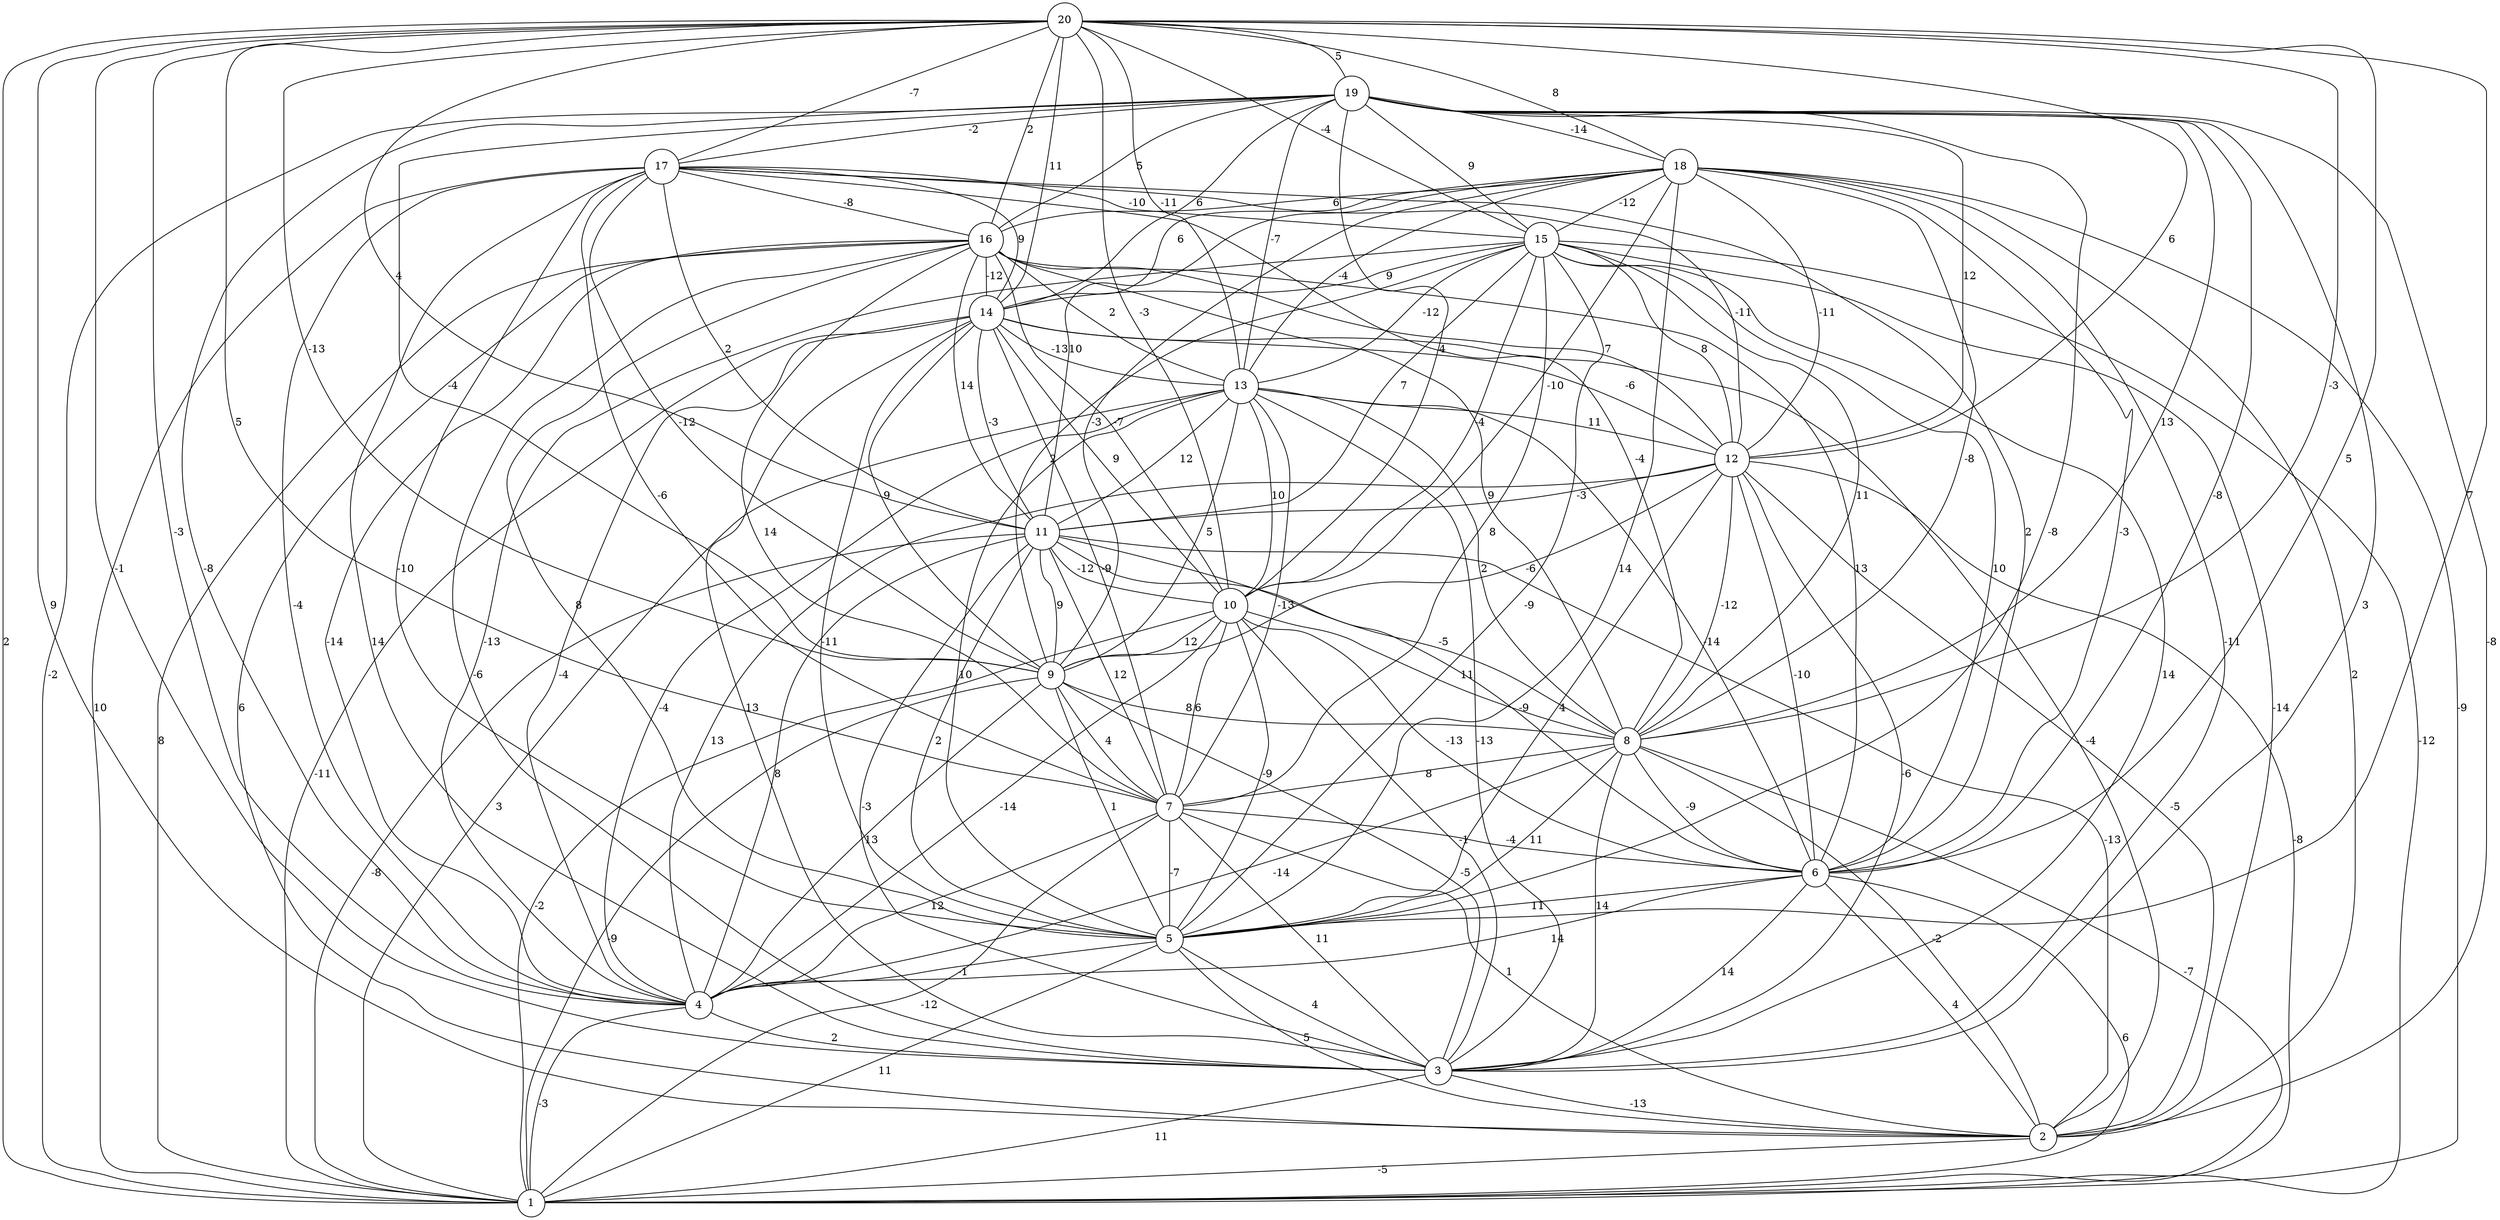 graph { 
	 fontname="Helvetica,Arial,sans-serif" 
	 node [shape = circle]; 
	 20 -- 1 [label = "2"];
	 20 -- 2 [label = "9"];
	 20 -- 3 [label = "-1"];
	 20 -- 4 [label = "-3"];
	 20 -- 5 [label = "7"];
	 20 -- 6 [label = "5"];
	 20 -- 7 [label = "5"];
	 20 -- 8 [label = "-3"];
	 20 -- 9 [label = "-13"];
	 20 -- 10 [label = "-3"];
	 20 -- 11 [label = "4"];
	 20 -- 12 [label = "6"];
	 20 -- 13 [label = "-11"];
	 20 -- 14 [label = "11"];
	 20 -- 15 [label = "-4"];
	 20 -- 16 [label = "2"];
	 20 -- 17 [label = "-7"];
	 20 -- 18 [label = "8"];
	 20 -- 19 [label = "5"];
	 19 -- 1 [label = "-2"];
	 19 -- 2 [label = "-8"];
	 19 -- 3 [label = "3"];
	 19 -- 4 [label = "-8"];
	 19 -- 5 [label = "-8"];
	 19 -- 6 [label = "-8"];
	 19 -- 8 [label = "13"];
	 19 -- 9 [label = "-4"];
	 19 -- 10 [label = "4"];
	 19 -- 12 [label = "12"];
	 19 -- 13 [label = "-7"];
	 19 -- 14 [label = "6"];
	 19 -- 15 [label = "9"];
	 19 -- 16 [label = "5"];
	 19 -- 17 [label = "-2"];
	 19 -- 18 [label = "-14"];
	 18 -- 1 [label = "-9"];
	 18 -- 2 [label = "2"];
	 18 -- 3 [label = "-11"];
	 18 -- 5 [label = "14"];
	 18 -- 6 [label = "-3"];
	 18 -- 8 [label = "-8"];
	 18 -- 9 [label = "-3"];
	 18 -- 10 [label = "-10"];
	 18 -- 11 [label = "10"];
	 18 -- 12 [label = "-11"];
	 18 -- 13 [label = "-4"];
	 18 -- 14 [label = "6"];
	 18 -- 15 [label = "-12"];
	 18 -- 16 [label = "6"];
	 17 -- 1 [label = "10"];
	 17 -- 3 [label = "14"];
	 17 -- 4 [label = "-4"];
	 17 -- 5 [label = "-10"];
	 17 -- 6 [label = "2"];
	 17 -- 7 [label = "-6"];
	 17 -- 8 [label = "-4"];
	 17 -- 9 [label = "-12"];
	 17 -- 11 [label = "2"];
	 17 -- 12 [label = "-11"];
	 17 -- 14 [label = "9"];
	 17 -- 15 [label = "-10"];
	 17 -- 16 [label = "-8"];
	 16 -- 1 [label = "8"];
	 16 -- 2 [label = "6"];
	 16 -- 3 [label = "-6"];
	 16 -- 4 [label = "-14"];
	 16 -- 5 [label = "8"];
	 16 -- 6 [label = "13"];
	 16 -- 7 [label = "14"];
	 16 -- 8 [label = "9"];
	 16 -- 10 [label = "-7"];
	 16 -- 11 [label = "14"];
	 16 -- 12 [label = "7"];
	 16 -- 13 [label = "2"];
	 16 -- 14 [label = "-12"];
	 15 -- 1 [label = "-12"];
	 15 -- 2 [label = "-14"];
	 15 -- 3 [label = "14"];
	 15 -- 4 [label = "-13"];
	 15 -- 5 [label = "-9"];
	 15 -- 6 [label = "10"];
	 15 -- 7 [label = "8"];
	 15 -- 8 [label = "11"];
	 15 -- 9 [label = "2"];
	 15 -- 10 [label = "-4"];
	 15 -- 11 [label = "7"];
	 15 -- 12 [label = "8"];
	 15 -- 13 [label = "-12"];
	 15 -- 14 [label = "9"];
	 14 -- 1 [label = "-11"];
	 14 -- 2 [label = "-4"];
	 14 -- 3 [label = "13"];
	 14 -- 4 [label = "-4"];
	 14 -- 5 [label = "-11"];
	 14 -- 7 [label = "-9"];
	 14 -- 9 [label = "9"];
	 14 -- 10 [label = "9"];
	 14 -- 11 [label = "-3"];
	 14 -- 12 [label = "-6"];
	 14 -- 13 [label = "-13"];
	 13 -- 1 [label = "3"];
	 13 -- 3 [label = "-13"];
	 13 -- 4 [label = "-4"];
	 13 -- 5 [label = "10"];
	 13 -- 6 [label = "-14"];
	 13 -- 7 [label = "-13"];
	 13 -- 8 [label = "2"];
	 13 -- 9 [label = "5"];
	 13 -- 10 [label = "10"];
	 13 -- 11 [label = "12"];
	 13 -- 12 [label = "11"];
	 12 -- 1 [label = "-8"];
	 12 -- 2 [label = "-5"];
	 12 -- 3 [label = "-6"];
	 12 -- 4 [label = "13"];
	 12 -- 5 [label = "4"];
	 12 -- 6 [label = "-10"];
	 12 -- 8 [label = "-12"];
	 12 -- 9 [label = "-6"];
	 12 -- 11 [label = "-3"];
	 11 -- 1 [label = "-8"];
	 11 -- 2 [label = "-13"];
	 11 -- 3 [label = "-3"];
	 11 -- 4 [label = "8"];
	 11 -- 5 [label = "2"];
	 11 -- 6 [label = "-9"];
	 11 -- 7 [label = "12"];
	 11 -- 8 [label = "-5"];
	 11 -- 9 [label = "9"];
	 11 -- 10 [label = "-12"];
	 10 -- 1 [label = "-2"];
	 10 -- 3 [label = "-1"];
	 10 -- 4 [label = "-14"];
	 10 -- 5 [label = "-9"];
	 10 -- 6 [label = "-13"];
	 10 -- 7 [label = "6"];
	 10 -- 8 [label = "11"];
	 10 -- 9 [label = "12"];
	 9 -- 1 [label = "-9"];
	 9 -- 3 [label = "-5"];
	 9 -- 4 [label = "13"];
	 9 -- 5 [label = "1"];
	 9 -- 7 [label = "4"];
	 9 -- 8 [label = "8"];
	 8 -- 1 [label = "-7"];
	 8 -- 2 [label = "-2"];
	 8 -- 3 [label = "14"];
	 8 -- 4 [label = "-14"];
	 8 -- 5 [label = "11"];
	 8 -- 6 [label = "-9"];
	 8 -- 7 [label = "8"];
	 7 -- 1 [label = "-12"];
	 7 -- 2 [label = "1"];
	 7 -- 3 [label = "11"];
	 7 -- 4 [label = "12"];
	 7 -- 5 [label = "-7"];
	 7 -- 6 [label = "-4"];
	 6 -- 1 [label = "6"];
	 6 -- 2 [label = "4"];
	 6 -- 3 [label = "14"];
	 6 -- 4 [label = "14"];
	 6 -- 5 [label = "11"];
	 5 -- 1 [label = "11"];
	 5 -- 2 [label = "5"];
	 5 -- 3 [label = "4"];
	 5 -- 4 [label = "-1"];
	 4 -- 1 [label = "-3"];
	 4 -- 3 [label = "2"];
	 3 -- 1 [label = "11"];
	 3 -- 2 [label = "-13"];
	 2 -- 1 [label = "-5"];
	 1;
	 2;
	 3;
	 4;
	 5;
	 6;
	 7;
	 8;
	 9;
	 10;
	 11;
	 12;
	 13;
	 14;
	 15;
	 16;
	 17;
	 18;
	 19;
	 20;
}
